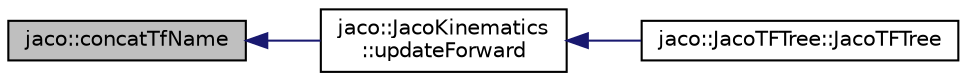 digraph "jaco::concatTfName"
{
  edge [fontname="Helvetica",fontsize="10",labelfontname="Helvetica",labelfontsize="10"];
  node [fontname="Helvetica",fontsize="10",shape=record];
  rankdir="LR";
  Node1 [label="jaco::concatTfName",height=0.2,width=0.4,color="black", fillcolor="grey75", style="filled", fontcolor="black"];
  Node1 -> Node2 [dir="back",color="midnightblue",fontsize="10",style="solid"];
  Node2 [label="jaco::JacoKinematics\l::updateForward",height=0.2,width=0.4,color="black", fillcolor="white", style="filled",URL="$classjaco_1_1_jaco_kinematics.html#a605302243138ca469a7a416be25a6804"];
  Node2 -> Node3 [dir="back",color="midnightblue",fontsize="10",style="solid"];
  Node3 [label="jaco::JacoTFTree::JacoTFTree",height=0.2,width=0.4,color="black", fillcolor="white", style="filled",URL="$classjaco_1_1_jaco_t_f_tree.html#aff3a20fea72ff3089968609d7a32ce53"];
}
